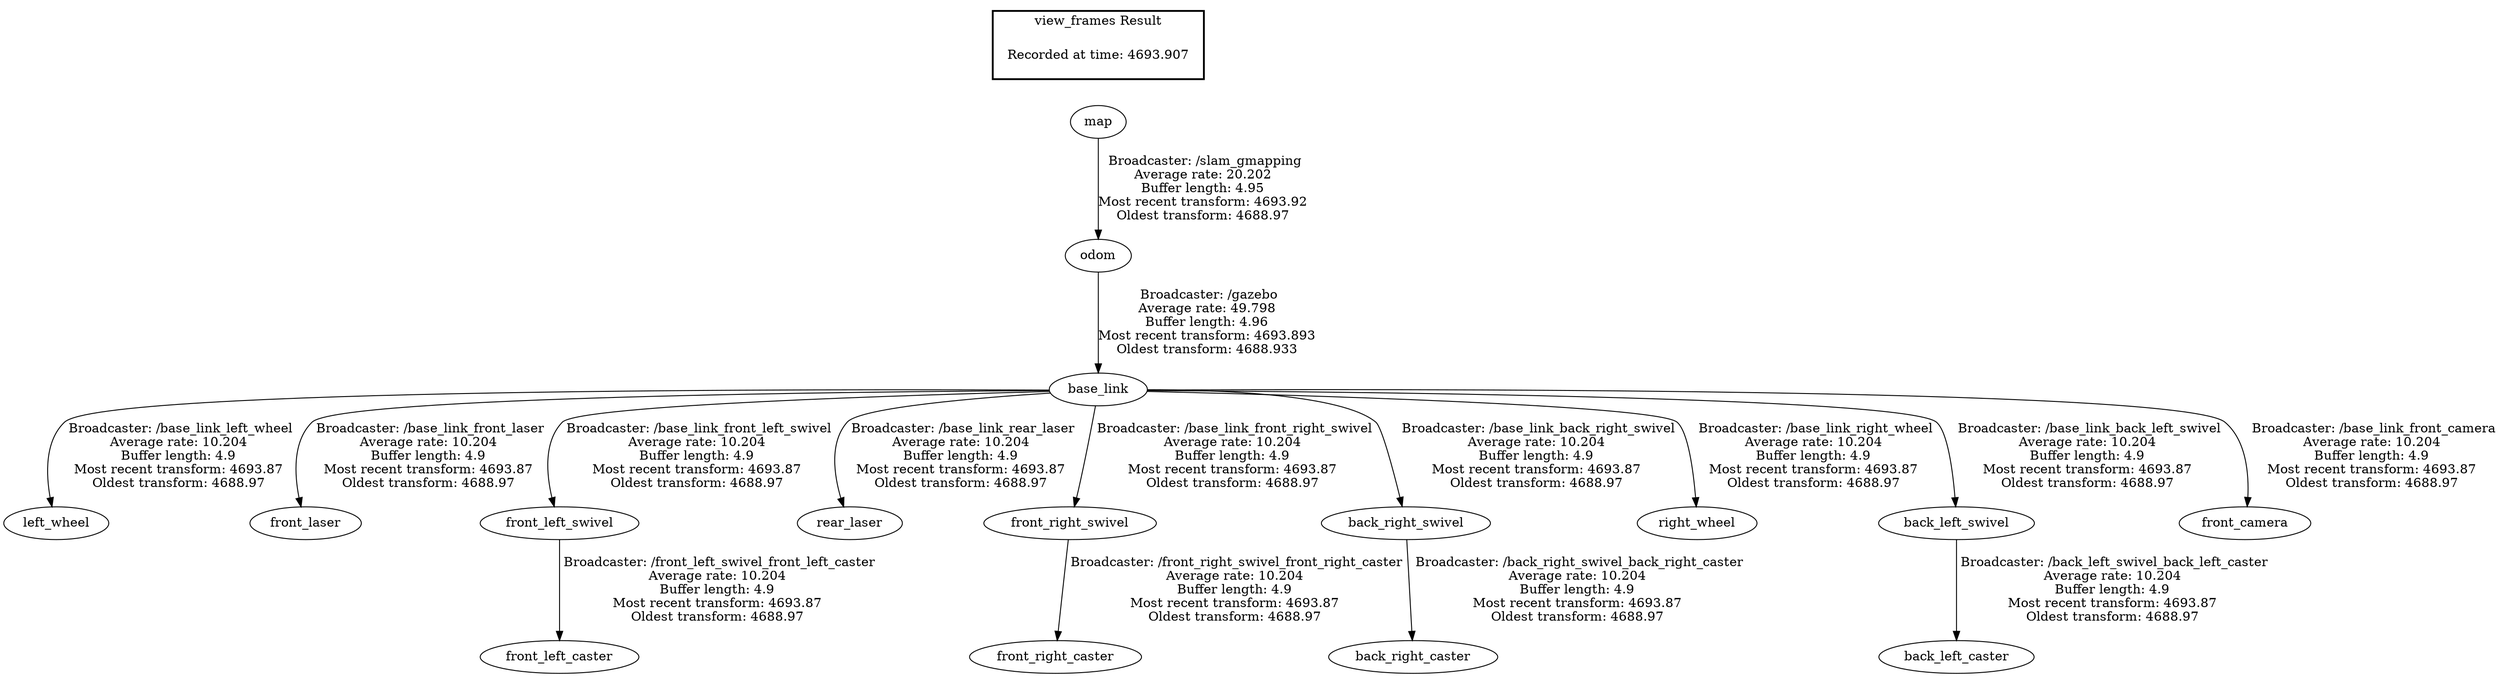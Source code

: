 digraph G {
"base_link" -> "left_wheel"[label=" Broadcaster: /base_link_left_wheel\nAverage rate: 10.204\nBuffer length: 4.9\nMost recent transform: 4693.87\nOldest transform: 4688.97\n"];
"base_link" -> "front_laser"[label=" Broadcaster: /base_link_front_laser\nAverage rate: 10.204\nBuffer length: 4.9\nMost recent transform: 4693.87\nOldest transform: 4688.97\n"];
"odom" -> "base_link"[label=" Broadcaster: /gazebo\nAverage rate: 49.798\nBuffer length: 4.96\nMost recent transform: 4693.893\nOldest transform: 4688.933\n"];
"base_link" -> "front_left_swivel"[label=" Broadcaster: /base_link_front_left_swivel\nAverage rate: 10.204\nBuffer length: 4.9\nMost recent transform: 4693.87\nOldest transform: 4688.97\n"];
"base_link" -> "rear_laser"[label=" Broadcaster: /base_link_rear_laser\nAverage rate: 10.204\nBuffer length: 4.9\nMost recent transform: 4693.87\nOldest transform: 4688.97\n"];
"base_link" -> "front_right_swivel"[label=" Broadcaster: /base_link_front_right_swivel\nAverage rate: 10.204\nBuffer length: 4.9\nMost recent transform: 4693.87\nOldest transform: 4688.97\n"];
"base_link" -> "back_right_swivel"[label=" Broadcaster: /base_link_back_right_swivel\nAverage rate: 10.204\nBuffer length: 4.9\nMost recent transform: 4693.87\nOldest transform: 4688.97\n"];
"front_right_swivel" -> "front_right_caster"[label=" Broadcaster: /front_right_swivel_front_right_caster\nAverage rate: 10.204\nBuffer length: 4.9\nMost recent transform: 4693.87\nOldest transform: 4688.97\n"];
"base_link" -> "right_wheel"[label=" Broadcaster: /base_link_right_wheel\nAverage rate: 10.204\nBuffer length: 4.9\nMost recent transform: 4693.87\nOldest transform: 4688.97\n"];
"base_link" -> "back_left_swivel"[label=" Broadcaster: /base_link_back_left_swivel\nAverage rate: 10.204\nBuffer length: 4.9\nMost recent transform: 4693.87\nOldest transform: 4688.97\n"];
"base_link" -> "front_camera"[label=" Broadcaster: /base_link_front_camera\nAverage rate: 10.204\nBuffer length: 4.9\nMost recent transform: 4693.87\nOldest transform: 4688.97\n"];
"map" -> "odom"[label=" Broadcaster: /slam_gmapping\nAverage rate: 20.202\nBuffer length: 4.95\nMost recent transform: 4693.92\nOldest transform: 4688.97\n"];
"back_left_swivel" -> "back_left_caster"[label=" Broadcaster: /back_left_swivel_back_left_caster\nAverage rate: 10.204\nBuffer length: 4.9\nMost recent transform: 4693.87\nOldest transform: 4688.97\n"];
"back_right_swivel" -> "back_right_caster"[label=" Broadcaster: /back_right_swivel_back_right_caster\nAverage rate: 10.204\nBuffer length: 4.9\nMost recent transform: 4693.87\nOldest transform: 4688.97\n"];
"front_left_swivel" -> "front_left_caster"[label=" Broadcaster: /front_left_swivel_front_left_caster\nAverage rate: 10.204\nBuffer length: 4.9\nMost recent transform: 4693.87\nOldest transform: 4688.97\n"];
edge [style=invis];
 subgraph cluster_legend { style=bold; color=black; label ="view_frames Result";
"Recorded at time: 4693.907"[ shape=plaintext ] ;
}->"map";
}